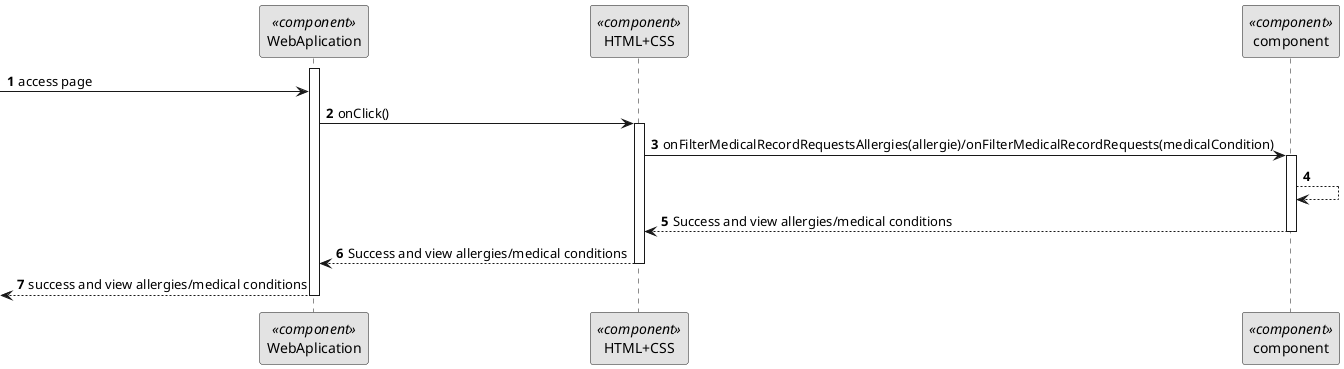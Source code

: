 @startuml 7.2.6
skinparam monochrome true
skinparam packageStyle rectangle
skinparam shadowing false

autonumber

participant "WebAplication" as FE <<component>>
participant "HTML+CSS" as HT <<component>>
participant "component" as CM <<component>>



activate FE
-> FE: access page

FE -> HT : onClick()
activate HT


HT -> CM : onFilterMedicalRecordRequestsAllergies(allergie)/onFilterMedicalRecordRequests(medicalCondition)

activate CM

CM --> CM




CM --> HT : Success and view allergies/medical conditions
deactivate CM



HT --> FE : Success and view allergies/medical conditions
deactivate HT

<--- FE : success and view allergies/medical conditions

deactivate FE





@enduml